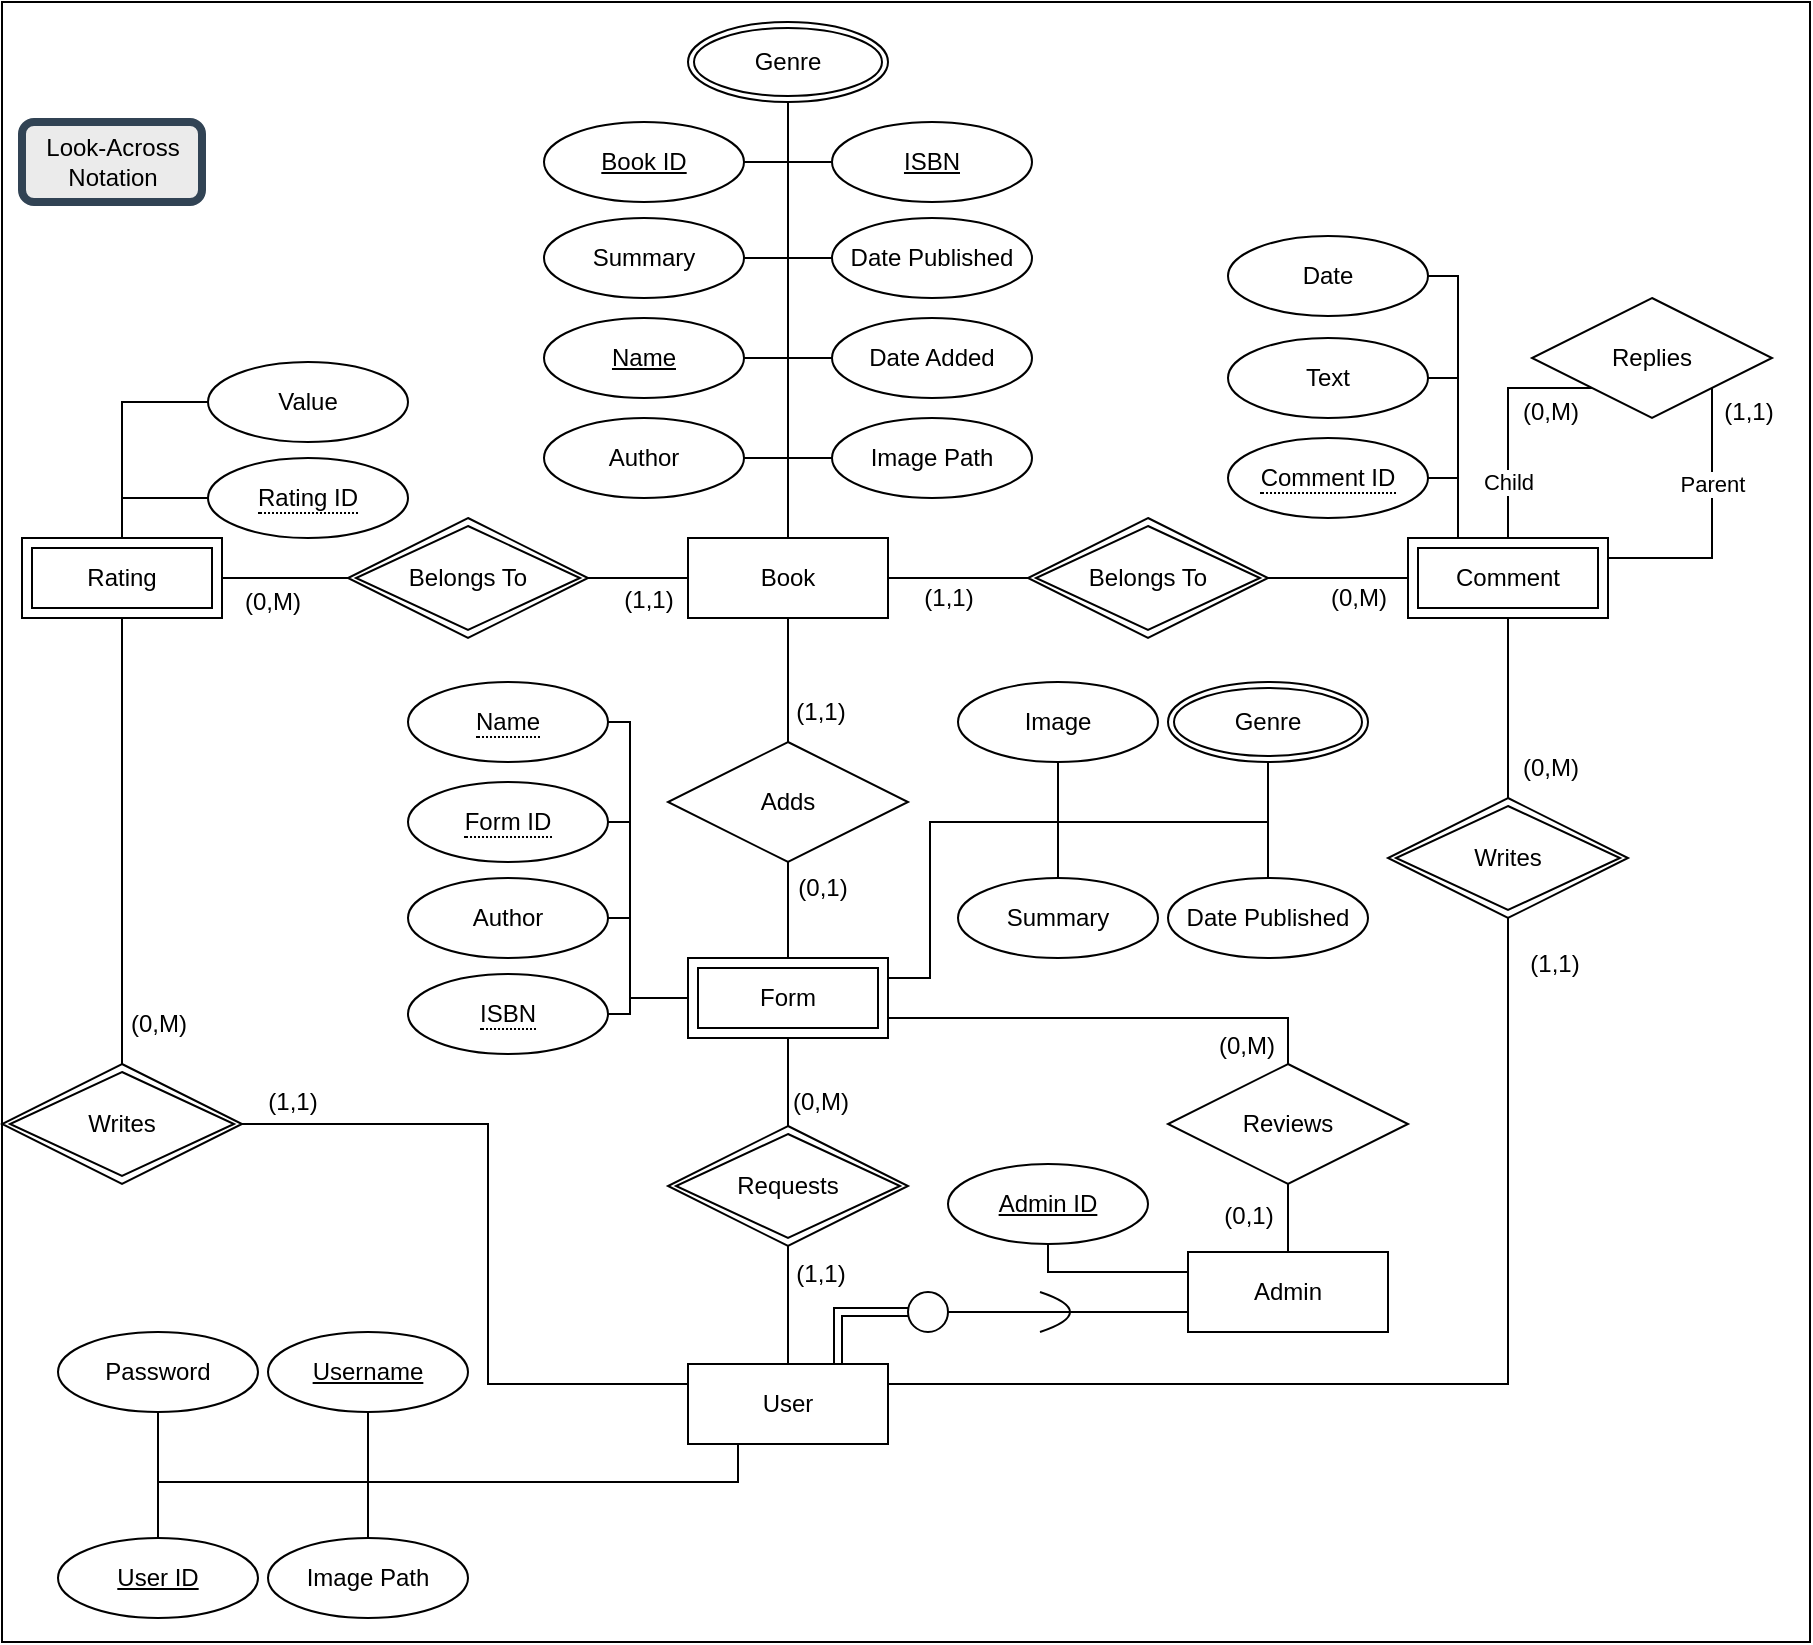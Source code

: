 <mxfile>
    <diagram id="R2lEEEUBdFMjLlhIrx00" name="Page-1">
        <mxGraphModel dx="1318" dy="926" grid="1" gridSize="10" guides="1" tooltips="1" connect="1" arrows="1" fold="1" page="1" pageScale="1" pageWidth="1654" pageHeight="2336" math="0" shadow="0" extFonts="Permanent Marker^https://fonts.googleapis.com/css?family=Permanent+Marker">
            <root>
                <mxCell id="0"/>
                <mxCell id="1" parent="0"/>
                <mxCell id="103" value="" style="rounded=0;whiteSpace=wrap;html=1;movable=0;resizable=0;rotatable=0;deletable=0;editable=0;locked=1;connectable=0;" parent="1" vertex="1">
                    <mxGeometry x="386" y="730" width="904" height="820" as="geometry"/>
                </mxCell>
                <mxCell id="_qxPgumP9IlU6FrScyzH-1" value="&lt;div&gt;Book&lt;/div&gt;" style="whiteSpace=wrap;html=1;align=center;" parent="1" vertex="1">
                    <mxGeometry x="729" y="998" width="100" height="40" as="geometry"/>
                </mxCell>
                <mxCell id="_qxPgumP9IlU6FrScyzH-2" value="Name" style="ellipse;whiteSpace=wrap;html=1;align=center;fontStyle=4;" parent="1" vertex="1">
                    <mxGeometry x="657" y="888" width="100" height="40" as="geometry"/>
                </mxCell>
                <mxCell id="_qxPgumP9IlU6FrScyzH-6" value="&lt;div&gt;Author&lt;/div&gt;" style="ellipse;whiteSpace=wrap;html=1;align=center;" parent="1" vertex="1">
                    <mxGeometry x="657" y="938" width="100" height="40" as="geometry"/>
                </mxCell>
                <mxCell id="_qxPgumP9IlU6FrScyzH-7" value="Date Added" style="ellipse;whiteSpace=wrap;html=1;align=center;" parent="1" vertex="1">
                    <mxGeometry x="801" y="888" width="100" height="40" as="geometry"/>
                </mxCell>
                <mxCell id="_qxPgumP9IlU6FrScyzH-12" value="Image Path" style="ellipse;whiteSpace=wrap;html=1;align=center;" parent="1" vertex="1">
                    <mxGeometry x="801" y="938" width="100" height="40" as="geometry"/>
                </mxCell>
                <mxCell id="_qxPgumP9IlU6FrScyzH-16" value="Rating" style="shape=ext;margin=3;double=1;whiteSpace=wrap;html=1;align=center;" parent="1" vertex="1">
                    <mxGeometry x="396" y="998" width="100" height="40" as="geometry"/>
                </mxCell>
                <mxCell id="_qxPgumP9IlU6FrScyzH-17" value="&lt;div&gt;Comment&lt;/div&gt;" style="shape=ext;margin=3;double=1;whiteSpace=wrap;html=1;align=center;" parent="1" vertex="1">
                    <mxGeometry x="1089" y="998" width="100" height="40" as="geometry"/>
                </mxCell>
                <mxCell id="_qxPgumP9IlU6FrScyzH-19" value="&lt;div&gt;Belongs To&lt;/div&gt;" style="shape=rhombus;double=1;perimeter=rhombusPerimeter;whiteSpace=wrap;html=1;align=center;" parent="1" vertex="1">
                    <mxGeometry x="559" y="988" width="120" height="60" as="geometry"/>
                </mxCell>
                <mxCell id="_qxPgumP9IlU6FrScyzH-20" value="Belongs To" style="shape=rhombus;double=1;perimeter=rhombusPerimeter;whiteSpace=wrap;html=1;align=center;" parent="1" vertex="1">
                    <mxGeometry x="899" y="988" width="120" height="60" as="geometry"/>
                </mxCell>
                <mxCell id="_qxPgumP9IlU6FrScyzH-21" value="" style="endArrow=none;html=1;rounded=0;exitX=1;exitY=0.5;exitDx=0;exitDy=0;entryX=0;entryY=0.5;entryDx=0;entryDy=0;" parent="1" source="_qxPgumP9IlU6FrScyzH-16" target="_qxPgumP9IlU6FrScyzH-19" edge="1">
                    <mxGeometry relative="1" as="geometry">
                        <mxPoint x="689" y="1078" as="sourcePoint"/>
                        <mxPoint x="849" y="1078" as="targetPoint"/>
                    </mxGeometry>
                </mxCell>
                <mxCell id="_qxPgumP9IlU6FrScyzH-22" value="" style="endArrow=none;html=1;rounded=0;entryX=0;entryY=0.5;entryDx=0;entryDy=0;exitX=1;exitY=0.5;exitDx=0;exitDy=0;" parent="1" source="_qxPgumP9IlU6FrScyzH-19" target="_qxPgumP9IlU6FrScyzH-1" edge="1">
                    <mxGeometry relative="1" as="geometry">
                        <mxPoint x="680" y="1010" as="sourcePoint"/>
                        <mxPoint x="744" y="1128" as="targetPoint"/>
                    </mxGeometry>
                </mxCell>
                <mxCell id="_qxPgumP9IlU6FrScyzH-23" value="" style="endArrow=none;html=1;rounded=0;exitX=1;exitY=0.5;exitDx=0;exitDy=0;entryX=0;entryY=0.5;entryDx=0;entryDy=0;" parent="1" source="_qxPgumP9IlU6FrScyzH-1" target="_qxPgumP9IlU6FrScyzH-20" edge="1">
                    <mxGeometry relative="1" as="geometry">
                        <mxPoint x="764" y="1088" as="sourcePoint"/>
                        <mxPoint x="894" y="1018" as="targetPoint"/>
                    </mxGeometry>
                </mxCell>
                <mxCell id="_qxPgumP9IlU6FrScyzH-24" value="" style="endArrow=none;html=1;rounded=0;exitX=1;exitY=0.5;exitDx=0;exitDy=0;entryX=0;entryY=0.5;entryDx=0;entryDy=0;" parent="1" source="_qxPgumP9IlU6FrScyzH-20" target="_qxPgumP9IlU6FrScyzH-17" edge="1">
                    <mxGeometry relative="1" as="geometry">
                        <mxPoint x="1019" y="1138" as="sourcePoint"/>
                        <mxPoint x="1074" y="1138" as="targetPoint"/>
                    </mxGeometry>
                </mxCell>
                <mxCell id="_qxPgumP9IlU6FrScyzH-26" value="Value" style="ellipse;whiteSpace=wrap;html=1;align=center;" parent="1" vertex="1">
                    <mxGeometry x="489" y="910" width="100" height="40" as="geometry"/>
                </mxCell>
                <mxCell id="_qxPgumP9IlU6FrScyzH-29" value="" style="endArrow=none;html=1;rounded=0;exitX=0.5;exitY=0;exitDx=0;exitDy=0;entryX=0;entryY=0.5;entryDx=0;entryDy=0;" parent="1" source="_qxPgumP9IlU6FrScyzH-16" target="_qxPgumP9IlU6FrScyzH-26" edge="1">
                    <mxGeometry relative="1" as="geometry">
                        <mxPoint x="516" y="1008" as="sourcePoint"/>
                        <mxPoint x="576" y="1008" as="targetPoint"/>
                        <Array as="points">
                            <mxPoint x="446" y="930"/>
                        </Array>
                    </mxGeometry>
                </mxCell>
                <mxCell id="_qxPgumP9IlU6FrScyzH-30" value="" style="endArrow=none;html=1;rounded=0;exitX=0.25;exitY=0;exitDx=0;exitDy=0;entryX=1;entryY=0.5;entryDx=0;entryDy=0;" parent="1" source="_qxPgumP9IlU6FrScyzH-17" target="50" edge="1">
                    <mxGeometry relative="1" as="geometry">
                        <mxPoint x="1140" y="1003" as="sourcePoint"/>
                        <mxPoint x="1110" y="950" as="targetPoint"/>
                        <Array as="points">
                            <mxPoint x="1114" y="968"/>
                        </Array>
                    </mxGeometry>
                </mxCell>
                <mxCell id="_qxPgumP9IlU6FrScyzH-55" value="" style="endArrow=none;html=1;rounded=0;exitX=1;exitY=0.5;exitDx=0;exitDy=0;entryX=0;entryY=0.25;entryDx=0;entryDy=0;" parent="1" source="BT7zFztmOr8-_txrLHxJ-18" target="U-U-GfYKarlf4OOhgMv9-1" edge="1">
                    <mxGeometry relative="1" as="geometry">
                        <mxPoint x="519" y="1311" as="sourcePoint"/>
                        <mxPoint x="709" y="1421" as="targetPoint"/>
                        <Array as="points">
                            <mxPoint x="629" y="1291"/>
                            <mxPoint x="629" y="1421"/>
                        </Array>
                    </mxGeometry>
                </mxCell>
                <mxCell id="_qxPgumP9IlU6FrScyzH-60" value="Form" style="shape=ext;margin=3;double=1;whiteSpace=wrap;html=1;align=center;" parent="1" vertex="1">
                    <mxGeometry x="729" y="1208" width="100" height="40" as="geometry"/>
                </mxCell>
                <mxCell id="_qxPgumP9IlU6FrScyzH-62" value="&lt;div&gt;Requests&lt;/div&gt;" style="shape=rhombus;double=1;perimeter=rhombusPerimeter;whiteSpace=wrap;html=1;align=center;" parent="1" vertex="1">
                    <mxGeometry x="719" y="1292" width="120" height="60" as="geometry"/>
                </mxCell>
                <mxCell id="_qxPgumP9IlU6FrScyzH-63" value="" style="endArrow=none;html=1;rounded=0;exitX=0.5;exitY=1;exitDx=0;exitDy=0;exitPerimeter=0;entryX=0.5;entryY=0;entryDx=0;entryDy=0;" parent="1" source="_qxPgumP9IlU6FrScyzH-62" target="U-U-GfYKarlf4OOhgMv9-1" edge="1">
                    <mxGeometry relative="1" as="geometry">
                        <mxPoint x="889" y="1411" as="sourcePoint"/>
                        <mxPoint x="814" y="1391" as="targetPoint"/>
                        <Array as="points">
                            <mxPoint x="779" y="1360"/>
                        </Array>
                    </mxGeometry>
                </mxCell>
                <mxCell id="_qxPgumP9IlU6FrScyzH-64" value="&lt;div&gt;Adds&lt;/div&gt;" style="shape=rhombus;perimeter=rhombusPerimeter;whiteSpace=wrap;html=1;align=center;" parent="1" vertex="1">
                    <mxGeometry x="719" y="1100" width="120" height="60" as="geometry"/>
                </mxCell>
                <mxCell id="_qxPgumP9IlU6FrScyzH-66" value="" style="endArrow=none;html=1;rounded=0;exitX=0.5;exitY=1;exitDx=0;exitDy=0;entryX=0.5;entryY=0;entryDx=0;entryDy=0;" parent="1" source="_qxPgumP9IlU6FrScyzH-64" target="_qxPgumP9IlU6FrScyzH-60" edge="1">
                    <mxGeometry relative="1" as="geometry">
                        <mxPoint x="889" y="1231" as="sourcePoint"/>
                        <mxPoint x="1159" y="1391" as="targetPoint"/>
                        <Array as="points"/>
                    </mxGeometry>
                </mxCell>
                <mxCell id="_qxPgumP9IlU6FrScyzH-67" value="" style="endArrow=none;html=1;rounded=0;exitX=0.5;exitY=0;exitDx=0;exitDy=0;entryX=0.5;entryY=1;entryDx=0;entryDy=0;" parent="1" source="_qxPgumP9IlU6FrScyzH-62" target="_qxPgumP9IlU6FrScyzH-60" edge="1">
                    <mxGeometry relative="1" as="geometry">
                        <mxPoint x="860" y="1221" as="sourcePoint"/>
                        <mxPoint x="740" y="1280" as="targetPoint"/>
                        <Array as="points"/>
                    </mxGeometry>
                </mxCell>
                <mxCell id="_qxPgumP9IlU6FrScyzH-97" value="" style="endArrow=none;html=1;rounded=0;exitX=1;exitY=0.75;exitDx=0;exitDy=0;entryX=0.5;entryY=0;entryDx=0;entryDy=0;" parent="1" source="_qxPgumP9IlU6FrScyzH-60" target="BT7zFztmOr8-_txrLHxJ-29" edge="1">
                    <mxGeometry relative="1" as="geometry">
                        <mxPoint x="870" y="1250" as="sourcePoint"/>
                        <mxPoint x="1040" y="1330" as="targetPoint"/>
                        <Array as="points">
                            <mxPoint x="1029" y="1238"/>
                        </Array>
                    </mxGeometry>
                </mxCell>
                <mxCell id="_qxPgumP9IlU6FrScyzH-98" value="" style="endArrow=none;html=1;rounded=0;exitX=0.5;exitY=0;exitDx=0;exitDy=0;entryX=0.5;entryY=1;entryDx=0;entryDy=0;" parent="1" source="_qxPgumP9IlU6FrScyzH-64" target="_qxPgumP9IlU6FrScyzH-1" edge="1">
                    <mxGeometry relative="1" as="geometry">
                        <mxPoint x="779" y="1093" as="sourcePoint"/>
                        <mxPoint x="775" y="1050" as="targetPoint"/>
                        <Array as="points"/>
                    </mxGeometry>
                </mxCell>
                <mxCell id="U-U-GfYKarlf4OOhgMv9-1" value="User" style="whiteSpace=wrap;html=1;align=center;" parent="1" vertex="1">
                    <mxGeometry x="729" y="1411" width="100" height="40" as="geometry"/>
                </mxCell>
                <mxCell id="U-U-GfYKarlf4OOhgMv9-13" value="Image" style="ellipse;whiteSpace=wrap;html=1;align=center;" parent="1" vertex="1">
                    <mxGeometry x="864" y="1070" width="100" height="40" as="geometry"/>
                </mxCell>
                <mxCell id="U-U-GfYKarlf4OOhgMv9-15" value="&lt;span style=&quot;border-bottom: 1px dotted;&quot;&gt;Name&lt;/span&gt;" style="ellipse;whiteSpace=wrap;html=1;align=center;" parent="1" vertex="1">
                    <mxGeometry x="589" y="1070" width="100" height="40" as="geometry"/>
                </mxCell>
                <mxCell id="U-U-GfYKarlf4OOhgMv9-18" value="Author" style="ellipse;whiteSpace=wrap;html=1;align=center;" parent="1" vertex="1">
                    <mxGeometry x="589" y="1168" width="100" height="40" as="geometry"/>
                </mxCell>
                <mxCell id="U-U-GfYKarlf4OOhgMv9-19" value="Date Published" style="ellipse;whiteSpace=wrap;html=1;align=center;" parent="1" vertex="1">
                    <mxGeometry x="969" y="1168" width="100" height="40" as="geometry"/>
                </mxCell>
                <mxCell id="U-U-GfYKarlf4OOhgMv9-20" value="Summary" style="ellipse;whiteSpace=wrap;html=1;align=center;" parent="1" vertex="1">
                    <mxGeometry x="864" y="1168" width="100" height="40" as="geometry"/>
                </mxCell>
                <mxCell id="U-U-GfYKarlf4OOhgMv9-21" value="&lt;div&gt;Summary&lt;/div&gt;" style="ellipse;whiteSpace=wrap;html=1;align=center;" parent="1" vertex="1">
                    <mxGeometry x="657" y="838" width="100" height="40" as="geometry"/>
                </mxCell>
                <mxCell id="U-U-GfYKarlf4OOhgMv9-28" value="&lt;div&gt;Look-Across&lt;/div&gt;&lt;div&gt;Notation&lt;/div&gt;" style="text;html=1;align=center;verticalAlign=middle;resizable=0;points=[];autosize=1;strokeColor=#314354;fillColor=#EBEBEB;rounded=1;glass=0;fontColor=#000000;strokeWidth=4;" parent="1" vertex="1">
                    <mxGeometry x="396" y="790" width="90" height="40" as="geometry"/>
                </mxCell>
                <mxCell id="BT7zFztmOr8-_txrLHxJ-1" value="Date Published" style="ellipse;whiteSpace=wrap;html=1;align=center;" parent="1" vertex="1">
                    <mxGeometry x="801" y="838" width="100" height="40" as="geometry"/>
                </mxCell>
                <mxCell id="BT7zFztmOr8-_txrLHxJ-3" value="Password" style="ellipse;whiteSpace=wrap;html=1;align=center;" parent="1" vertex="1">
                    <mxGeometry x="414" y="1395" width="100" height="40" as="geometry"/>
                </mxCell>
                <mxCell id="BT7zFztmOr8-_txrLHxJ-6" value="" style="endArrow=none;html=1;rounded=0;exitX=0.5;exitY=1;exitDx=0;exitDy=0;entryX=0.25;entryY=1;entryDx=0;entryDy=0;" parent="1" source="BT7zFztmOr8-_txrLHxJ-12" target="U-U-GfYKarlf4OOhgMv9-1" edge="1">
                    <mxGeometry relative="1" as="geometry">
                        <mxPoint x="499" y="1578" as="sourcePoint"/>
                        <mxPoint x="750" y="1470" as="targetPoint"/>
                        <Array as="points">
                            <mxPoint x="569" y="1470"/>
                            <mxPoint x="754" y="1470"/>
                        </Array>
                    </mxGeometry>
                </mxCell>
                <mxCell id="BT7zFztmOr8-_txrLHxJ-12" value="&lt;div&gt;Username&lt;/div&gt;" style="ellipse;whiteSpace=wrap;html=1;align=center;fontStyle=4;" parent="1" vertex="1">
                    <mxGeometry x="519" y="1395" width="100" height="40" as="geometry"/>
                </mxCell>
                <mxCell id="BT7zFztmOr8-_txrLHxJ-16" value="" style="endArrow=none;html=1;rounded=0;exitX=0.25;exitY=1;exitDx=0;exitDy=0;entryX=0.5;entryY=0;entryDx=0;entryDy=0;" parent="1" source="U-U-GfYKarlf4OOhgMv9-1" target="47" edge="1">
                    <mxGeometry relative="1" as="geometry">
                        <mxPoint x="749" y="1458" as="sourcePoint"/>
                        <mxPoint x="520" y="1470" as="targetPoint"/>
                        <Array as="points">
                            <mxPoint x="754" y="1470"/>
                            <mxPoint x="464" y="1470"/>
                        </Array>
                    </mxGeometry>
                </mxCell>
                <mxCell id="BT7zFztmOr8-_txrLHxJ-18" value="Writes" style="shape=rhombus;double=1;perimeter=rhombusPerimeter;whiteSpace=wrap;html=1;align=center;" parent="1" vertex="1">
                    <mxGeometry x="386" y="1261" width="120" height="60" as="geometry"/>
                </mxCell>
                <mxCell id="BT7zFztmOr8-_txrLHxJ-20" value="" style="endArrow=none;html=1;rounded=0;exitX=0.5;exitY=0;exitDx=0;exitDy=0;entryX=0.5;entryY=1;entryDx=0;entryDy=0;" parent="1" source="BT7zFztmOr8-_txrLHxJ-18" target="_qxPgumP9IlU6FrScyzH-16" edge="1">
                    <mxGeometry relative="1" as="geometry">
                        <mxPoint x="689" y="1268" as="sourcePoint"/>
                        <mxPoint x="849" y="1268" as="targetPoint"/>
                        <Array as="points"/>
                    </mxGeometry>
                </mxCell>
                <mxCell id="BT7zFztmOr8-_txrLHxJ-21" value="Writes" style="shape=rhombus;double=1;perimeter=rhombusPerimeter;whiteSpace=wrap;html=1;align=center;" parent="1" vertex="1">
                    <mxGeometry x="1079" y="1128" width="120" height="60" as="geometry"/>
                </mxCell>
                <mxCell id="BT7zFztmOr8-_txrLHxJ-22" value="" style="endArrow=none;html=1;rounded=0;entryX=0.5;entryY=1;entryDx=0;entryDy=0;exitX=1;exitY=0.25;exitDx=0;exitDy=0;movable=1;resizable=1;rotatable=1;deletable=1;editable=1;locked=0;connectable=1;" parent="1" source="U-U-GfYKarlf4OOhgMv9-1" target="BT7zFztmOr8-_txrLHxJ-21" edge="1">
                    <mxGeometry relative="1" as="geometry">
                        <mxPoint x="849" y="1421" as="sourcePoint"/>
                        <mxPoint x="1249" y="1358" as="targetPoint"/>
                        <Array as="points">
                            <mxPoint x="919" y="1421"/>
                            <mxPoint x="1139" y="1421"/>
                            <mxPoint x="1139" y="1310"/>
                        </Array>
                    </mxGeometry>
                </mxCell>
                <mxCell id="BT7zFztmOr8-_txrLHxJ-23" value="" style="endArrow=none;html=1;rounded=0;entryX=0.5;entryY=1;entryDx=0;entryDy=0;exitX=0.5;exitY=0;exitDx=0;exitDy=0;" parent="1" source="BT7zFztmOr8-_txrLHxJ-21" target="_qxPgumP9IlU6FrScyzH-17" edge="1">
                    <mxGeometry relative="1" as="geometry">
                        <mxPoint x="1210" y="1110" as="sourcePoint"/>
                        <mxPoint x="1409" y="1188" as="targetPoint"/>
                        <Array as="points"/>
                    </mxGeometry>
                </mxCell>
                <mxCell id="BT7zFztmOr8-_txrLHxJ-29" value="Reviews" style="shape=rhombus;perimeter=rhombusPerimeter;whiteSpace=wrap;html=1;align=center;" parent="1" vertex="1">
                    <mxGeometry x="969" y="1261" width="120" height="60" as="geometry"/>
                </mxCell>
                <mxCell id="BT7zFztmOr8-_txrLHxJ-34" value="" style="endArrow=none;html=1;rounded=0;exitX=0.5;exitY=1;exitDx=0;exitDy=0;entryX=0.5;entryY=0;entryDx=0;entryDy=0;" parent="1" source="BT7zFztmOr8-_txrLHxJ-29" target="KOw9cbq6wgXpMp82OLrG-1" edge="1">
                    <mxGeometry relative="1" as="geometry">
                        <mxPoint x="989" y="1578" as="sourcePoint"/>
                        <mxPoint x="1074" y="1438" as="targetPoint"/>
                        <Array as="points"/>
                    </mxGeometry>
                </mxCell>
                <mxCell id="KOw9cbq6wgXpMp82OLrG-1" value="Admin" style="whiteSpace=wrap;html=1;align=center;" parent="1" vertex="1">
                    <mxGeometry x="979" y="1355" width="100" height="40" as="geometry"/>
                </mxCell>
                <mxCell id="KOw9cbq6wgXpMp82OLrG-5" value="" style="shape=link;html=1;rounded=0;exitX=0.75;exitY=0;exitDx=0;exitDy=0;entryX=0;entryY=0.5;entryDx=0;entryDy=0;" parent="1" source="U-U-GfYKarlf4OOhgMv9-1" target="KOw9cbq6wgXpMp82OLrG-6" edge="1">
                    <mxGeometry width="100" relative="1" as="geometry">
                        <mxPoint x="809" y="1548" as="sourcePoint"/>
                        <mxPoint x="849" y="1488" as="targetPoint"/>
                        <Array as="points">
                            <mxPoint x="804" y="1385"/>
                        </Array>
                    </mxGeometry>
                </mxCell>
                <mxCell id="KOw9cbq6wgXpMp82OLrG-6" value="" style="ellipse;whiteSpace=wrap;html=1;aspect=fixed;" parent="1" vertex="1">
                    <mxGeometry x="839" y="1375" width="20" height="20" as="geometry"/>
                </mxCell>
                <mxCell id="KOw9cbq6wgXpMp82OLrG-8" value="" style="endArrow=none;html=1;rounded=0;exitX=1;exitY=0.5;exitDx=0;exitDy=0;entryX=0;entryY=0.75;entryDx=0;entryDy=0;" parent="1" source="KOw9cbq6wgXpMp82OLrG-6" target="KOw9cbq6wgXpMp82OLrG-1" edge="1">
                    <mxGeometry relative="1" as="geometry">
                        <mxPoint x="919" y="1498" as="sourcePoint"/>
                        <mxPoint x="1079" y="1498" as="targetPoint"/>
                        <Array as="points"/>
                    </mxGeometry>
                </mxCell>
                <mxCell id="KOw9cbq6wgXpMp82OLrG-9" value="" style="endArrow=none;html=1;rounded=0;curved=1;" parent="1" edge="1">
                    <mxGeometry relative="1" as="geometry">
                        <mxPoint x="905" y="1375" as="sourcePoint"/>
                        <mxPoint x="905" y="1395" as="targetPoint"/>
                        <Array as="points">
                            <mxPoint x="935" y="1385"/>
                        </Array>
                    </mxGeometry>
                </mxCell>
                <mxCell id="KOw9cbq6wgXpMp82OLrG-13" value="" style="endArrow=none;html=1;rounded=0;entryX=0;entryY=0.25;entryDx=0;entryDy=0;exitX=0.5;exitY=1;exitDx=0;exitDy=0;" parent="1" source="48" target="KOw9cbq6wgXpMp82OLrG-1" edge="1">
                    <mxGeometry relative="1" as="geometry">
                        <mxPoint x="1110" y="1480" as="sourcePoint"/>
                        <mxPoint x="1119" y="1605" as="targetPoint"/>
                        <Array as="points">
                            <mxPoint x="909" y="1365"/>
                        </Array>
                    </mxGeometry>
                </mxCell>
                <mxCell id="2" value="(0,1)" style="text;html=1;align=center;verticalAlign=middle;resizable=0;points=[];autosize=1;strokeColor=none;fillColor=none;" parent="1" vertex="1">
                    <mxGeometry x="984" y="1322" width="50" height="30" as="geometry"/>
                </mxCell>
                <mxCell id="3" value="(0,M)" style="text;html=1;align=center;verticalAlign=middle;resizable=0;points=[];autosize=1;strokeColor=none;fillColor=none;" parent="1" vertex="1">
                    <mxGeometry x="983" y="1237" width="50" height="30" as="geometry"/>
                </mxCell>
                <mxCell id="6" value="(1,1)" style="text;html=1;align=center;verticalAlign=middle;resizable=0;points=[];autosize=1;strokeColor=none;fillColor=none;" parent="1" vertex="1">
                    <mxGeometry x="506" y="1265" width="50" height="30" as="geometry"/>
                </mxCell>
                <mxCell id="11" value="(1,1)" style="text;html=1;align=center;verticalAlign=middle;resizable=0;points=[];autosize=1;strokeColor=none;fillColor=none;" parent="1" vertex="1">
                    <mxGeometry x="770" y="1351" width="50" height="30" as="geometry"/>
                </mxCell>
                <mxCell id="16" value="(1,1)" style="text;html=1;align=center;verticalAlign=middle;resizable=0;points=[];autosize=1;strokeColor=none;fillColor=none;" parent="1" vertex="1">
                    <mxGeometry x="1137" y="1196" width="50" height="30" as="geometry"/>
                </mxCell>
                <mxCell id="17" value="(0,M)" style="text;html=1;align=center;verticalAlign=middle;resizable=0;points=[];autosize=1;strokeColor=none;fillColor=none;" parent="1" vertex="1">
                    <mxGeometry x="1135" y="1098" width="50" height="30" as="geometry"/>
                </mxCell>
                <mxCell id="19" value="(0,M)" style="text;html=1;align=center;verticalAlign=middle;resizable=0;points=[];autosize=1;strokeColor=none;fillColor=none;" parent="1" vertex="1">
                    <mxGeometry x="439" y="1226" width="50" height="30" as="geometry"/>
                </mxCell>
                <mxCell id="21" value="(0,M)" style="text;html=1;align=center;verticalAlign=middle;resizable=0;points=[];autosize=1;strokeColor=none;fillColor=none;" parent="1" vertex="1">
                    <mxGeometry x="496" y="1015" width="50" height="30" as="geometry"/>
                </mxCell>
                <mxCell id="22" value="(1,1)" style="text;html=1;align=center;verticalAlign=middle;resizable=0;points=[];autosize=1;strokeColor=none;fillColor=none;" parent="1" vertex="1">
                    <mxGeometry x="684" y="1014" width="50" height="30" as="geometry"/>
                </mxCell>
                <mxCell id="23" value="(1,1)" style="text;html=1;align=center;verticalAlign=middle;resizable=0;points=[];autosize=1;strokeColor=none;fillColor=none;" parent="1" vertex="1">
                    <mxGeometry x="834" y="1013" width="50" height="30" as="geometry"/>
                </mxCell>
                <mxCell id="27" value="(0,M)" style="text;html=1;align=center;verticalAlign=middle;resizable=0;points=[];autosize=1;strokeColor=none;fillColor=none;" parent="1" vertex="1">
                    <mxGeometry x="1039" y="1013" width="50" height="30" as="geometry"/>
                </mxCell>
                <mxCell id="29" value="(0,M)" style="text;html=1;align=center;verticalAlign=middle;resizable=0;points=[];autosize=1;strokeColor=none;fillColor=none;" parent="1" vertex="1">
                    <mxGeometry x="770" y="1265" width="50" height="30" as="geometry"/>
                </mxCell>
                <mxCell id="30" value="(0,1)" style="text;html=1;align=center;verticalAlign=middle;resizable=0;points=[];autosize=1;strokeColor=none;fillColor=none;" parent="1" vertex="1">
                    <mxGeometry x="771" y="1158" width="50" height="30" as="geometry"/>
                </mxCell>
                <mxCell id="31" value="(1,1)" style="text;html=1;align=center;verticalAlign=middle;resizable=0;points=[];autosize=1;strokeColor=none;fillColor=none;" parent="1" vertex="1">
                    <mxGeometry x="770" y="1070" width="50" height="30" as="geometry"/>
                </mxCell>
                <mxCell id="36" value="&lt;div&gt;&lt;u&gt;Book ID&lt;/u&gt;&lt;/div&gt;" style="ellipse;whiteSpace=wrap;html=1;align=center;" parent="1" vertex="1">
                    <mxGeometry x="657" y="790" width="100" height="40" as="geometry"/>
                </mxCell>
                <mxCell id="39" value="" style="endArrow=none;html=1;rounded=0;exitX=0.5;exitY=0;exitDx=0;exitDy=0;entryX=0;entryY=0.5;entryDx=0;entryDy=0;" parent="1" source="_qxPgumP9IlU6FrScyzH-16" target="52" edge="1">
                    <mxGeometry relative="1" as="geometry">
                        <mxPoint x="456" y="1008" as="sourcePoint"/>
                        <mxPoint x="480" y="950" as="targetPoint"/>
                        <Array as="points">
                            <mxPoint x="446" y="978"/>
                        </Array>
                    </mxGeometry>
                </mxCell>
                <mxCell id="41" value="&lt;div&gt;Text&lt;/div&gt;" style="ellipse;whiteSpace=wrap;html=1;align=center;" parent="1" vertex="1">
                    <mxGeometry x="999" y="898" width="100" height="40" as="geometry"/>
                </mxCell>
                <mxCell id="43" value="" style="endArrow=none;html=1;rounded=0;entryX=1;entryY=0.5;entryDx=0;entryDy=0;exitX=0.25;exitY=0;exitDx=0;exitDy=0;" parent="1" source="_qxPgumP9IlU6FrScyzH-17" target="41" edge="1">
                    <mxGeometry relative="1" as="geometry">
                        <mxPoint x="1150" y="990" as="sourcePoint"/>
                        <mxPoint x="1099" y="880" as="targetPoint"/>
                        <Array as="points">
                            <mxPoint x="1114" y="918"/>
                        </Array>
                    </mxGeometry>
                </mxCell>
                <mxCell id="47" value="&lt;div&gt;User ID&lt;/div&gt;" style="ellipse;whiteSpace=wrap;html=1;align=center;fontStyle=4;" parent="1" vertex="1">
                    <mxGeometry x="414" y="1498" width="100" height="40" as="geometry"/>
                </mxCell>
                <mxCell id="48" value="&lt;div&gt;Admin ID&lt;/div&gt;" style="ellipse;whiteSpace=wrap;html=1;align=center;fontStyle=4;" parent="1" vertex="1">
                    <mxGeometry x="859" y="1311" width="100" height="40" as="geometry"/>
                </mxCell>
                <mxCell id="49" value="&lt;span style=&quot;border-bottom: 1px dotted&quot;&gt;Form ID&lt;/span&gt;" style="ellipse;whiteSpace=wrap;html=1;align=center;" parent="1" vertex="1">
                    <mxGeometry x="589" y="1120" width="100" height="40" as="geometry"/>
                </mxCell>
                <mxCell id="50" value="&lt;span style=&quot;border-bottom: 1px dotted&quot;&gt;Comment ID&lt;/span&gt;" style="ellipse;whiteSpace=wrap;html=1;align=center;" parent="1" vertex="1">
                    <mxGeometry x="999" y="948" width="100" height="40" as="geometry"/>
                </mxCell>
                <mxCell id="52" value="&lt;span style=&quot;border-bottom: 1px dotted&quot;&gt;Rating ID&lt;/span&gt;" style="ellipse;whiteSpace=wrap;html=1;align=center;" parent="1" vertex="1">
                    <mxGeometry x="489" y="958" width="100" height="40" as="geometry"/>
                </mxCell>
                <mxCell id="55" value="" style="endArrow=none;html=1;rounded=0;exitX=0.25;exitY=1;exitDx=0;exitDy=0;entryX=0.5;entryY=1;entryDx=0;entryDy=0;" parent="1" source="U-U-GfYKarlf4OOhgMv9-1" target="BT7zFztmOr8-_txrLHxJ-3" edge="1">
                    <mxGeometry relative="1" as="geometry">
                        <mxPoint x="764" y="1461" as="sourcePoint"/>
                        <mxPoint x="529" y="1508" as="targetPoint"/>
                        <Array as="points">
                            <mxPoint x="754" y="1470"/>
                            <mxPoint x="520" y="1470"/>
                            <mxPoint x="464" y="1470"/>
                        </Array>
                    </mxGeometry>
                </mxCell>
                <mxCell id="59" value="Image Path" style="ellipse;whiteSpace=wrap;html=1;align=center;" parent="1" vertex="1">
                    <mxGeometry x="519" y="1498" width="100" height="40" as="geometry"/>
                </mxCell>
                <mxCell id="60" value="" style="endArrow=none;html=1;rounded=0;entryX=0.5;entryY=0;entryDx=0;entryDy=0;exitX=0.25;exitY=1;exitDx=0;exitDy=0;" parent="1" source="U-U-GfYKarlf4OOhgMv9-1" target="59" edge="1">
                    <mxGeometry relative="1" as="geometry">
                        <mxPoint x="1230" y="1386" as="sourcePoint"/>
                        <mxPoint x="1069" y="1488" as="targetPoint"/>
                        <Array as="points">
                            <mxPoint x="754" y="1470"/>
                            <mxPoint x="569" y="1470"/>
                        </Array>
                    </mxGeometry>
                </mxCell>
                <mxCell id="76" value="Replies" style="shape=rhombus;perimeter=rhombusPerimeter;whiteSpace=wrap;html=1;align=center;" parent="1" vertex="1">
                    <mxGeometry x="1151" y="878" width="120" height="60" as="geometry"/>
                </mxCell>
                <mxCell id="77" value="Child" style="endArrow=none;html=1;rounded=0;exitX=0.5;exitY=0;exitDx=0;exitDy=0;entryX=0;entryY=1;entryDx=0;entryDy=0;" parent="1" source="_qxPgumP9IlU6FrScyzH-17" target="76" edge="1">
                    <mxGeometry x="-0.521" relative="1" as="geometry">
                        <mxPoint x="1128.5" y="967" as="sourcePoint"/>
                        <mxPoint x="1319.5" y="869" as="targetPoint"/>
                        <Array as="points">
                            <mxPoint x="1139" y="923"/>
                        </Array>
                        <mxPoint as="offset"/>
                    </mxGeometry>
                </mxCell>
                <mxCell id="78" value="Parent" style="endArrow=none;html=1;rounded=0;exitX=1;exitY=0.25;exitDx=0;exitDy=0;entryX=1;entryY=1;entryDx=0;entryDy=0;" parent="1" source="_qxPgumP9IlU6FrScyzH-17" target="76" edge="1">
                    <mxGeometry x="0.309" relative="1" as="geometry">
                        <mxPoint x="1180" y="930" as="sourcePoint"/>
                        <mxPoint x="1340" y="930" as="targetPoint"/>
                        <Array as="points">
                            <mxPoint x="1241" y="1008"/>
                            <mxPoint x="1241" y="960"/>
                        </Array>
                        <mxPoint as="offset"/>
                    </mxGeometry>
                </mxCell>
                <mxCell id="88" value="" style="endArrow=none;html=1;rounded=0;exitX=1;exitY=0.5;exitDx=0;exitDy=0;entryX=0;entryY=0.5;entryDx=0;entryDy=0;" parent="1" source="U-U-GfYKarlf4OOhgMv9-15" target="_qxPgumP9IlU6FrScyzH-60" edge="1">
                    <mxGeometry relative="1" as="geometry">
                        <mxPoint x="689.0" y="1160" as="sourcePoint"/>
                        <mxPoint x="729" y="1298" as="targetPoint"/>
                        <Array as="points">
                            <mxPoint x="700" y="1090"/>
                            <mxPoint x="700" y="1228"/>
                        </Array>
                    </mxGeometry>
                </mxCell>
                <mxCell id="90" value="" style="endArrow=none;html=1;rounded=0;exitX=1;exitY=0.5;exitDx=0;exitDy=0;entryX=0;entryY=0.5;entryDx=0;entryDy=0;" parent="1" source="U-U-GfYKarlf4OOhgMv9-18" target="_qxPgumP9IlU6FrScyzH-60" edge="1">
                    <mxGeometry relative="1" as="geometry">
                        <mxPoint x="699" y="1100" as="sourcePoint"/>
                        <mxPoint x="739" y="1238" as="targetPoint"/>
                        <Array as="points">
                            <mxPoint x="700" y="1188"/>
                            <mxPoint x="700" y="1228"/>
                        </Array>
                    </mxGeometry>
                </mxCell>
                <mxCell id="91" value="" style="endArrow=none;html=1;rounded=0;exitX=1;exitY=0.5;exitDx=0;exitDy=0;entryX=0;entryY=0.5;entryDx=0;entryDy=0;" parent="1" source="49" target="_qxPgumP9IlU6FrScyzH-60" edge="1">
                    <mxGeometry relative="1" as="geometry">
                        <mxPoint x="709" y="1110" as="sourcePoint"/>
                        <mxPoint x="690" y="1270" as="targetPoint"/>
                        <Array as="points">
                            <mxPoint x="700" y="1140"/>
                            <mxPoint x="700" y="1228"/>
                        </Array>
                    </mxGeometry>
                </mxCell>
                <mxCell id="92" value="" style="endArrow=none;html=1;rounded=0;exitX=1;exitY=0.25;exitDx=0;exitDy=0;entryX=0.5;entryY=0;entryDx=0;entryDy=0;" parent="1" source="_qxPgumP9IlU6FrScyzH-60" target="U-U-GfYKarlf4OOhgMv9-20" edge="1">
                    <mxGeometry relative="1" as="geometry">
                        <mxPoint x="850" y="1210" as="sourcePoint"/>
                        <mxPoint x="1010" y="1210" as="targetPoint"/>
                        <Array as="points">
                            <mxPoint x="850" y="1218"/>
                            <mxPoint x="850" y="1140"/>
                            <mxPoint x="914" y="1140"/>
                        </Array>
                    </mxGeometry>
                </mxCell>
                <mxCell id="93" value="" style="endArrow=none;html=1;rounded=0;exitX=0.5;exitY=1;exitDx=0;exitDy=0;entryX=1;entryY=0.25;entryDx=0;entryDy=0;" parent="1" source="U-U-GfYKarlf4OOhgMv9-13" target="_qxPgumP9IlU6FrScyzH-60" edge="1">
                    <mxGeometry relative="1" as="geometry">
                        <mxPoint x="1010" y="1110" as="sourcePoint"/>
                        <mxPoint x="1170" y="1110" as="targetPoint"/>
                        <Array as="points">
                            <mxPoint x="914" y="1140"/>
                            <mxPoint x="850" y="1140"/>
                            <mxPoint x="850" y="1218"/>
                        </Array>
                    </mxGeometry>
                </mxCell>
                <mxCell id="94" value="" style="endArrow=none;html=1;rounded=0;exitX=0.5;exitY=0;exitDx=0;exitDy=0;entryX=1;entryY=0.25;entryDx=0;entryDy=0;" parent="1" source="U-U-GfYKarlf4OOhgMv9-19" target="_qxPgumP9IlU6FrScyzH-60" edge="1">
                    <mxGeometry relative="1" as="geometry">
                        <mxPoint x="874" y="1100" as="sourcePoint"/>
                        <mxPoint x="839" y="1228" as="targetPoint"/>
                        <Array as="points">
                            <mxPoint x="1019" y="1140"/>
                            <mxPoint x="850" y="1140"/>
                            <mxPoint x="850" y="1218"/>
                        </Array>
                    </mxGeometry>
                </mxCell>
                <mxCell id="97" value="&lt;div&gt;Date&lt;/div&gt;" style="ellipse;whiteSpace=wrap;html=1;align=center;" parent="1" vertex="1">
                    <mxGeometry x="999" y="847" width="100" height="40" as="geometry"/>
                </mxCell>
                <mxCell id="99" value="" style="endArrow=none;html=1;rounded=0;entryX=1;entryY=0.5;entryDx=0;entryDy=0;exitX=0.25;exitY=0;exitDx=0;exitDy=0;" parent="1" source="_qxPgumP9IlU6FrScyzH-17" target="97" edge="1">
                    <mxGeometry relative="1" as="geometry">
                        <mxPoint x="1124" y="1008" as="sourcePoint"/>
                        <mxPoint x="1109" y="928" as="targetPoint"/>
                        <Array as="points">
                            <mxPoint x="1114" y="867"/>
                        </Array>
                    </mxGeometry>
                </mxCell>
                <mxCell id="101" value="(1,1)" style="text;html=1;align=center;verticalAlign=middle;resizable=0;points=[];autosize=1;strokeColor=none;fillColor=none;" parent="1" vertex="1">
                    <mxGeometry x="1234" y="920" width="50" height="30" as="geometry"/>
                </mxCell>
                <mxCell id="102" value="(0,M)" style="text;html=1;align=center;verticalAlign=middle;resizable=0;points=[];autosize=1;strokeColor=none;fillColor=none;" parent="1" vertex="1">
                    <mxGeometry x="1135" y="920" width="50" height="30" as="geometry"/>
                </mxCell>
                <mxCell id="104" value="&lt;div&gt;&lt;u&gt;ISBN&lt;/u&gt;&lt;/div&gt;" style="ellipse;whiteSpace=wrap;html=1;align=center;" vertex="1" parent="1">
                    <mxGeometry x="801" y="790" width="100" height="40" as="geometry"/>
                </mxCell>
                <mxCell id="106" value="&lt;span style=&quot;border-bottom: 1px dotted&quot;&gt;ISBN&lt;/span&gt;" style="ellipse;whiteSpace=wrap;html=1;align=center;" vertex="1" parent="1">
                    <mxGeometry x="589" y="1216" width="100" height="40" as="geometry"/>
                </mxCell>
                <mxCell id="107" value="" style="endArrow=none;html=1;rounded=0;exitX=1;exitY=0.5;exitDx=0;exitDy=0;entryX=0;entryY=0.5;entryDx=0;entryDy=0;" edge="1" parent="1" source="106" target="_qxPgumP9IlU6FrScyzH-60">
                    <mxGeometry relative="1" as="geometry">
                        <mxPoint x="690" y="1260" as="sourcePoint"/>
                        <mxPoint x="850" y="1260" as="targetPoint"/>
                        <Array as="points">
                            <mxPoint x="700" y="1236"/>
                            <mxPoint x="700" y="1228"/>
                        </Array>
                    </mxGeometry>
                </mxCell>
                <mxCell id="129" value="" style="endArrow=none;html=1;rounded=0;exitX=1;exitY=0.5;exitDx=0;exitDy=0;entryX=0.5;entryY=0;entryDx=0;entryDy=0;" edge="1" parent="1" source="36" target="_qxPgumP9IlU6FrScyzH-1">
                    <mxGeometry relative="1" as="geometry">
                        <mxPoint x="770" y="810" as="sourcePoint"/>
                        <mxPoint x="910" y="920" as="targetPoint"/>
                        <Array as="points">
                            <mxPoint x="779" y="810"/>
                        </Array>
                    </mxGeometry>
                </mxCell>
                <mxCell id="130" value="" style="endArrow=none;html=1;rounded=0;exitX=0;exitY=0.5;exitDx=0;exitDy=0;entryX=0.5;entryY=0;entryDx=0;entryDy=0;" edge="1" parent="1" source="104" target="_qxPgumP9IlU6FrScyzH-1">
                    <mxGeometry relative="1" as="geometry">
                        <mxPoint x="790" y="880" as="sourcePoint"/>
                        <mxPoint x="950" y="880" as="targetPoint"/>
                        <Array as="points">
                            <mxPoint x="779" y="810"/>
                        </Array>
                    </mxGeometry>
                </mxCell>
                <mxCell id="131" value="" style="endArrow=none;html=1;rounded=0;exitX=1;exitY=0.5;exitDx=0;exitDy=0;entryX=0.5;entryY=0;entryDx=0;entryDy=0;" edge="1" parent="1" source="U-U-GfYKarlf4OOhgMv9-21" target="_qxPgumP9IlU6FrScyzH-1">
                    <mxGeometry relative="1" as="geometry">
                        <mxPoint x="770" y="930" as="sourcePoint"/>
                        <mxPoint x="930" y="930" as="targetPoint"/>
                        <Array as="points">
                            <mxPoint x="779" y="858"/>
                        </Array>
                    </mxGeometry>
                </mxCell>
                <mxCell id="132" value="" style="endArrow=none;html=1;rounded=0;exitX=0;exitY=0.5;exitDx=0;exitDy=0;entryX=0.5;entryY=0;entryDx=0;entryDy=0;" edge="1" parent="1" source="BT7zFztmOr8-_txrLHxJ-1" target="_qxPgumP9IlU6FrScyzH-1">
                    <mxGeometry relative="1" as="geometry">
                        <mxPoint x="790" y="970" as="sourcePoint"/>
                        <mxPoint x="950" y="970" as="targetPoint"/>
                        <Array as="points">
                            <mxPoint x="779" y="858"/>
                        </Array>
                    </mxGeometry>
                </mxCell>
                <mxCell id="133" value="" style="endArrow=none;html=1;rounded=0;exitX=1;exitY=0.5;exitDx=0;exitDy=0;entryX=0.5;entryY=0;entryDx=0;entryDy=0;" edge="1" parent="1" source="_qxPgumP9IlU6FrScyzH-2" target="_qxPgumP9IlU6FrScyzH-1">
                    <mxGeometry relative="1" as="geometry">
                        <mxPoint x="790" y="930" as="sourcePoint"/>
                        <mxPoint x="950" y="930" as="targetPoint"/>
                        <Array as="points">
                            <mxPoint x="779" y="908"/>
                        </Array>
                    </mxGeometry>
                </mxCell>
                <mxCell id="134" value="" style="endArrow=none;html=1;rounded=0;exitX=0;exitY=0.5;exitDx=0;exitDy=0;entryX=0.5;entryY=0;entryDx=0;entryDy=0;" edge="1" parent="1" source="_qxPgumP9IlU6FrScyzH-7" target="_qxPgumP9IlU6FrScyzH-1">
                    <mxGeometry relative="1" as="geometry">
                        <mxPoint x="780" y="920" as="sourcePoint"/>
                        <mxPoint x="940" y="920" as="targetPoint"/>
                        <Array as="points">
                            <mxPoint x="779" y="908"/>
                        </Array>
                    </mxGeometry>
                </mxCell>
                <mxCell id="135" value="" style="endArrow=none;html=1;rounded=0;exitX=0;exitY=0.5;exitDx=0;exitDy=0;entryX=0.5;entryY=0;entryDx=0;entryDy=0;" edge="1" parent="1" source="_qxPgumP9IlU6FrScyzH-12" target="_qxPgumP9IlU6FrScyzH-1">
                    <mxGeometry relative="1" as="geometry">
                        <mxPoint x="810" y="940" as="sourcePoint"/>
                        <mxPoint x="950" y="960" as="targetPoint"/>
                        <Array as="points">
                            <mxPoint x="779" y="958"/>
                        </Array>
                    </mxGeometry>
                </mxCell>
                <mxCell id="136" value="" style="endArrow=none;html=1;rounded=0;exitX=1;exitY=0.5;exitDx=0;exitDy=0;entryX=0.5;entryY=0;entryDx=0;entryDy=0;" edge="1" parent="1" source="_qxPgumP9IlU6FrScyzH-6" target="_qxPgumP9IlU6FrScyzH-1">
                    <mxGeometry relative="1" as="geometry">
                        <mxPoint x="760" y="970" as="sourcePoint"/>
                        <mxPoint x="920" y="970" as="targetPoint"/>
                        <Array as="points">
                            <mxPoint x="779" y="958"/>
                        </Array>
                    </mxGeometry>
                </mxCell>
                <mxCell id="137" value="Genre" style="ellipse;shape=doubleEllipse;margin=3;whiteSpace=wrap;html=1;align=center;" vertex="1" parent="1">
                    <mxGeometry x="969" y="1070" width="100" height="40" as="geometry"/>
                </mxCell>
                <mxCell id="138" value="" style="endArrow=none;html=1;rounded=0;exitX=1;exitY=0.25;exitDx=0;exitDy=0;entryX=0.5;entryY=1;entryDx=0;entryDy=0;" edge="1" parent="1" source="_qxPgumP9IlU6FrScyzH-60" target="137">
                    <mxGeometry relative="1" as="geometry">
                        <mxPoint x="850" y="1220" as="sourcePoint"/>
                        <mxPoint x="1010" y="1220" as="targetPoint"/>
                        <Array as="points">
                            <mxPoint x="850" y="1218"/>
                            <mxPoint x="850" y="1140"/>
                            <mxPoint x="1019" y="1140"/>
                        </Array>
                    </mxGeometry>
                </mxCell>
                <mxCell id="139" value="Genre" style="ellipse;shape=doubleEllipse;margin=3;whiteSpace=wrap;html=1;align=center;" vertex="1" parent="1">
                    <mxGeometry x="729" y="740" width="100" height="40" as="geometry"/>
                </mxCell>
                <mxCell id="140" value="" style="endArrow=none;html=1;rounded=0;exitX=0.5;exitY=1;exitDx=0;exitDy=0;entryX=0.5;entryY=0;entryDx=0;entryDy=0;" edge="1" parent="1" source="139" target="_qxPgumP9IlU6FrScyzH-1">
                    <mxGeometry relative="1" as="geometry">
                        <mxPoint x="840" y="760" as="sourcePoint"/>
                        <mxPoint x="1000" y="760" as="targetPoint"/>
                    </mxGeometry>
                </mxCell>
            </root>
        </mxGraphModel>
    </diagram>
</mxfile>